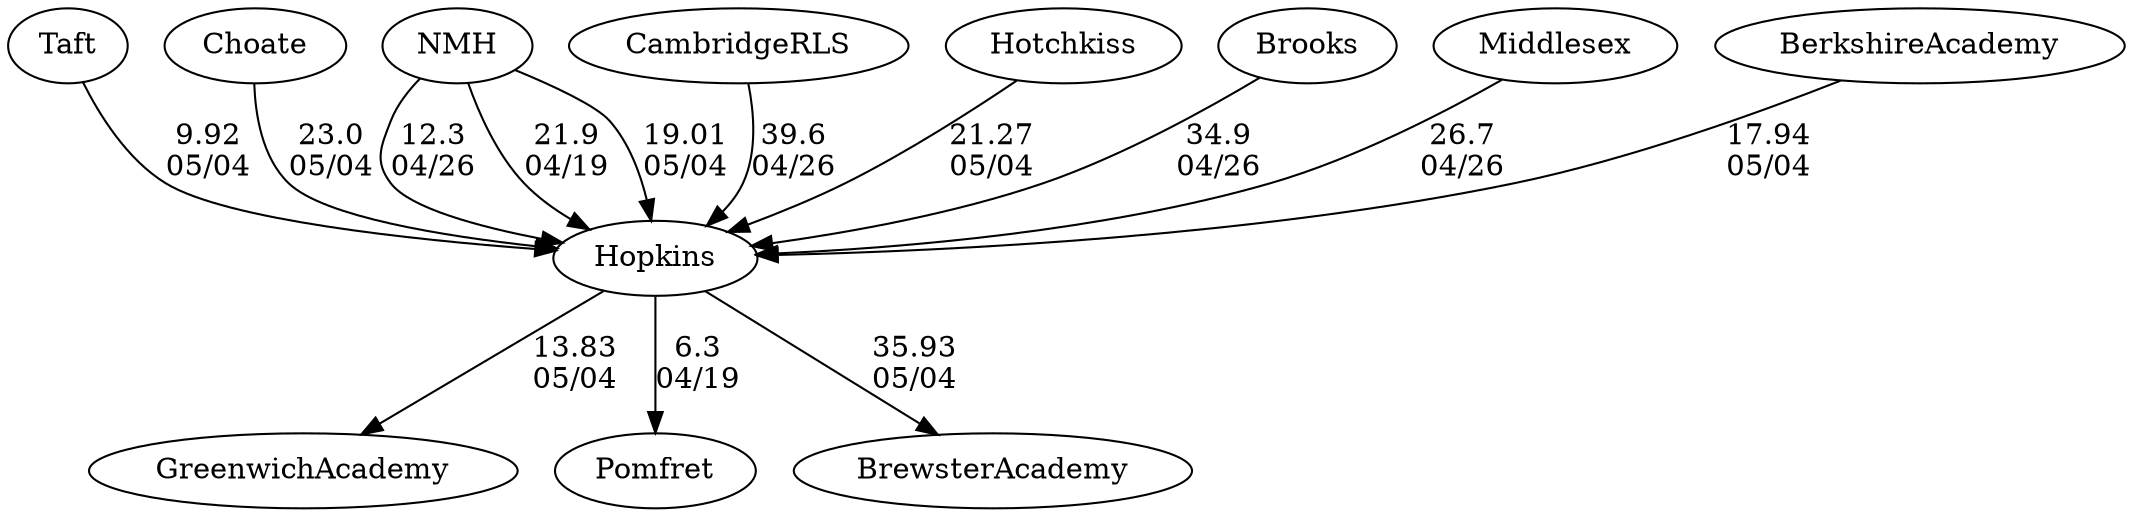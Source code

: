 digraph girls3foursHopkins {Taft [URL="girls3foursHopkinsTaft.html"];Choate [URL="girls3foursHopkinsChoate.html"];GreenwichAcademy [URL="girls3foursHopkinsGreenwichAcademy.html"];NMH [URL="girls3foursHopkinsNMH.html"];CambridgeRLS [URL="girls3foursHopkinsCambridgeRLS.html"];Hotchkiss [URL="girls3foursHopkinsHotchkiss.html"];Brooks [URL="girls3foursHopkinsBrooks.html"];Middlesex [URL="girls3foursHopkinsMiddlesex.html"];BerkshireAcademy [URL="girls3foursHopkinsBerkshireAcademy.html"];Hopkins [URL="girls3foursHopkinsHopkins.html"];Pomfret [URL="girls3foursHopkinsPomfret.html"];BrewsterAcademy [URL="girls3foursHopkinsBrewsterAcademy.html"];CambridgeRLS -> Hopkins[label="39.6
04/26", weight="61", tooltip="NEIRA Boys & Girls Fours,Brooks vs. CRLS, Hopkins, Middlesex and NMH			
Distance: 1500 Conditions: Occasional rain and 10-12 mph cross headwind for first 1000 meters with choppy waters; wind and chop diminished in last 500. Conditions improved somewhat for the later races. Race order 5-1-2-3-4 Comments: Girls second boat event was a dead heat for 1st - even the finish line camera was inconclusive. Thanks to all crews for taking a risk on the weather and making the trip to Brooks for a good afternoon of racing. Thanks for the great cooperation of all crews and especially the coxswains in a 5-lane floating start.
None", URL="https://www.row2k.com/results/resultspage.cfm?UID=168B5F55B689601CCC0CC8B65FAE5BAC&cat=5", random="random"]; 
Brooks -> Hopkins[label="34.9
04/26", weight="66", tooltip="NEIRA Boys & Girls Fours,Brooks vs. CRLS, Hopkins, Middlesex and NMH			
Distance: 1500 Conditions: Occasional rain and 10-12 mph cross headwind for first 1000 meters with choppy waters; wind and chop diminished in last 500. Conditions improved somewhat for the later races. Race order 5-1-2-3-4 Comments: Girls second boat event was a dead heat for 1st - even the finish line camera was inconclusive. Thanks to all crews for taking a risk on the weather and making the trip to Brooks for a good afternoon of racing. Thanks for the great cooperation of all crews and especially the coxswains in a 5-lane floating start.
None", URL="https://www.row2k.com/results/resultspage.cfm?UID=168B5F55B689601CCC0CC8B65FAE5BAC&cat=5", random="random"]; 
Middlesex -> Hopkins[label="26.7
04/26", weight="74", tooltip="NEIRA Boys & Girls Fours,Brooks vs. CRLS, Hopkins, Middlesex and NMH			
Distance: 1500 Conditions: Occasional rain and 10-12 mph cross headwind for first 1000 meters with choppy waters; wind and chop diminished in last 500. Conditions improved somewhat for the later races. Race order 5-1-2-3-4 Comments: Girls second boat event was a dead heat for 1st - even the finish line camera was inconclusive. Thanks to all crews for taking a risk on the weather and making the trip to Brooks for a good afternoon of racing. Thanks for the great cooperation of all crews and especially the coxswains in a 5-lane floating start.
None", URL="https://www.row2k.com/results/resultspage.cfm?UID=168B5F55B689601CCC0CC8B65FAE5BAC&cat=5", random="random"]; 
NMH -> Hopkins[label="12.3
04/26", weight="88", tooltip="NEIRA Boys & Girls Fours,Brooks vs. CRLS, Hopkins, Middlesex and NMH			
Distance: 1500 Conditions: Occasional rain and 10-12 mph cross headwind for first 1000 meters with choppy waters; wind and chop diminished in last 500. Conditions improved somewhat for the later races. Race order 5-1-2-3-4 Comments: Girls second boat event was a dead heat for 1st - even the finish line camera was inconclusive. Thanks to all crews for taking a risk on the weather and making the trip to Brooks for a good afternoon of racing. Thanks for the great cooperation of all crews and especially the coxswains in a 5-lane floating start.
None", URL="https://www.row2k.com/results/resultspage.cfm?UID=168B5F55B689601CCC0CC8B65FAE5BAC&cat=5", random="random"]; 
NMH -> Hopkins[label="21.9
04/19", weight="79", tooltip="NEIRA Girls Fours, Pomfret vs. Hopkins, NMB, St. Mary's-Lynn			
Distance: 1500m Conditions: Consistent crossing tailwind (~7-13MPH), with occasional stronger gusts. Light chop after the first 500M. Hopkins' oar popped out of the oarlock in the 3rd boat race in the last 200m and they had to stop to reset for a few seconds. Comments: Tailwinds increased somewhat during the course of racing. Order of girls races: G1, G4, G3, G2, G5. (There was an hour and fifteen minutes between the G2 and G5 race. 15 minutes between the other four races.)
None", URL="https://www.row2k.com/results/resultspage.cfm?UID=4DE358C946007063FCBBB37DE8C21C1A&cat=1", random="random"]; 
Hopkins -> Pomfret[label="6.3
04/19", weight="94", tooltip="NEIRA Girls Fours, Pomfret vs. Hopkins, NMB, St. Mary's-Lynn			
Distance: 1500m Conditions: Consistent crossing tailwind (~7-13MPH), with occasional stronger gusts. Light chop after the first 500M. Hopkins' oar popped out of the oarlock in the 3rd boat race in the last 200m and they had to stop to reset for a few seconds. Comments: Tailwinds increased somewhat during the course of racing. Order of girls races: G1, G4, G3, G2, G5. (There was an hour and fifteen minutes between the G2 and G5 race. 15 minutes between the other four races.)
None", URL="https://www.row2k.com/results/resultspage.cfm?UID=4DE358C946007063FCBBB37DE8C21C1A&cat=1", random="random"]; 
Choate -> Hopkins[label="23.0
05/04", weight="77", tooltip="Founder's Day Regatta			
", URL="", random="random"]; 
NMH -> Hopkins[label="19.01
05/04", weight="81", tooltip="Founder's Day Regatta			
", URL="", random="random"]; 
BerkshireAcademy -> Hopkins[label="17.94
05/04", weight="83", tooltip="Founder's Day Regatta			
", URL="", random="random"]; 
Taft -> Hopkins[label="9.92
05/04", weight="91", tooltip="Founder's Day Regatta			
", URL="", random="random"]; 
Hotchkiss -> Hopkins[label="21.27
05/04", weight="79", tooltip="Founder's Day Regatta			
", URL="", random="random"]; 
Hopkins -> GreenwichAcademy[label="13.83
05/04", weight="87", tooltip="Founder's Day Regatta			
", URL="", random="random"]; 
Hopkins -> BrewsterAcademy[label="35.93
05/04", weight="65", tooltip="Founder's Day Regatta			
", URL="", random="random"]}